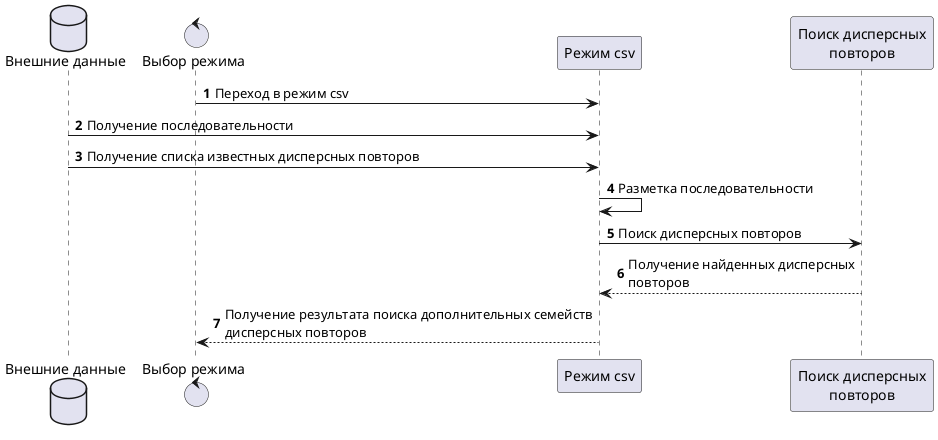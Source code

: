 @startuml

database "Внешние данные" as data
control "Выбор режима" as router
participant "Режим csv" as csv
participant "Поиск дисперсных\nповторов" as search

autonumber
router -> csv: Переход в режим csv
data -> csv: Получение последовательности
data -> csv: Получение списка известных дисперсных повторов
csv -> csv: Разметка последовательности
csv -> search: Поиск дисперсных повторов
search --> csv: Получение найденных дисперсных\nповторов
csv --> router: Получение результата поиска дополнительных семейств\nдисперсных повторов

@enduml